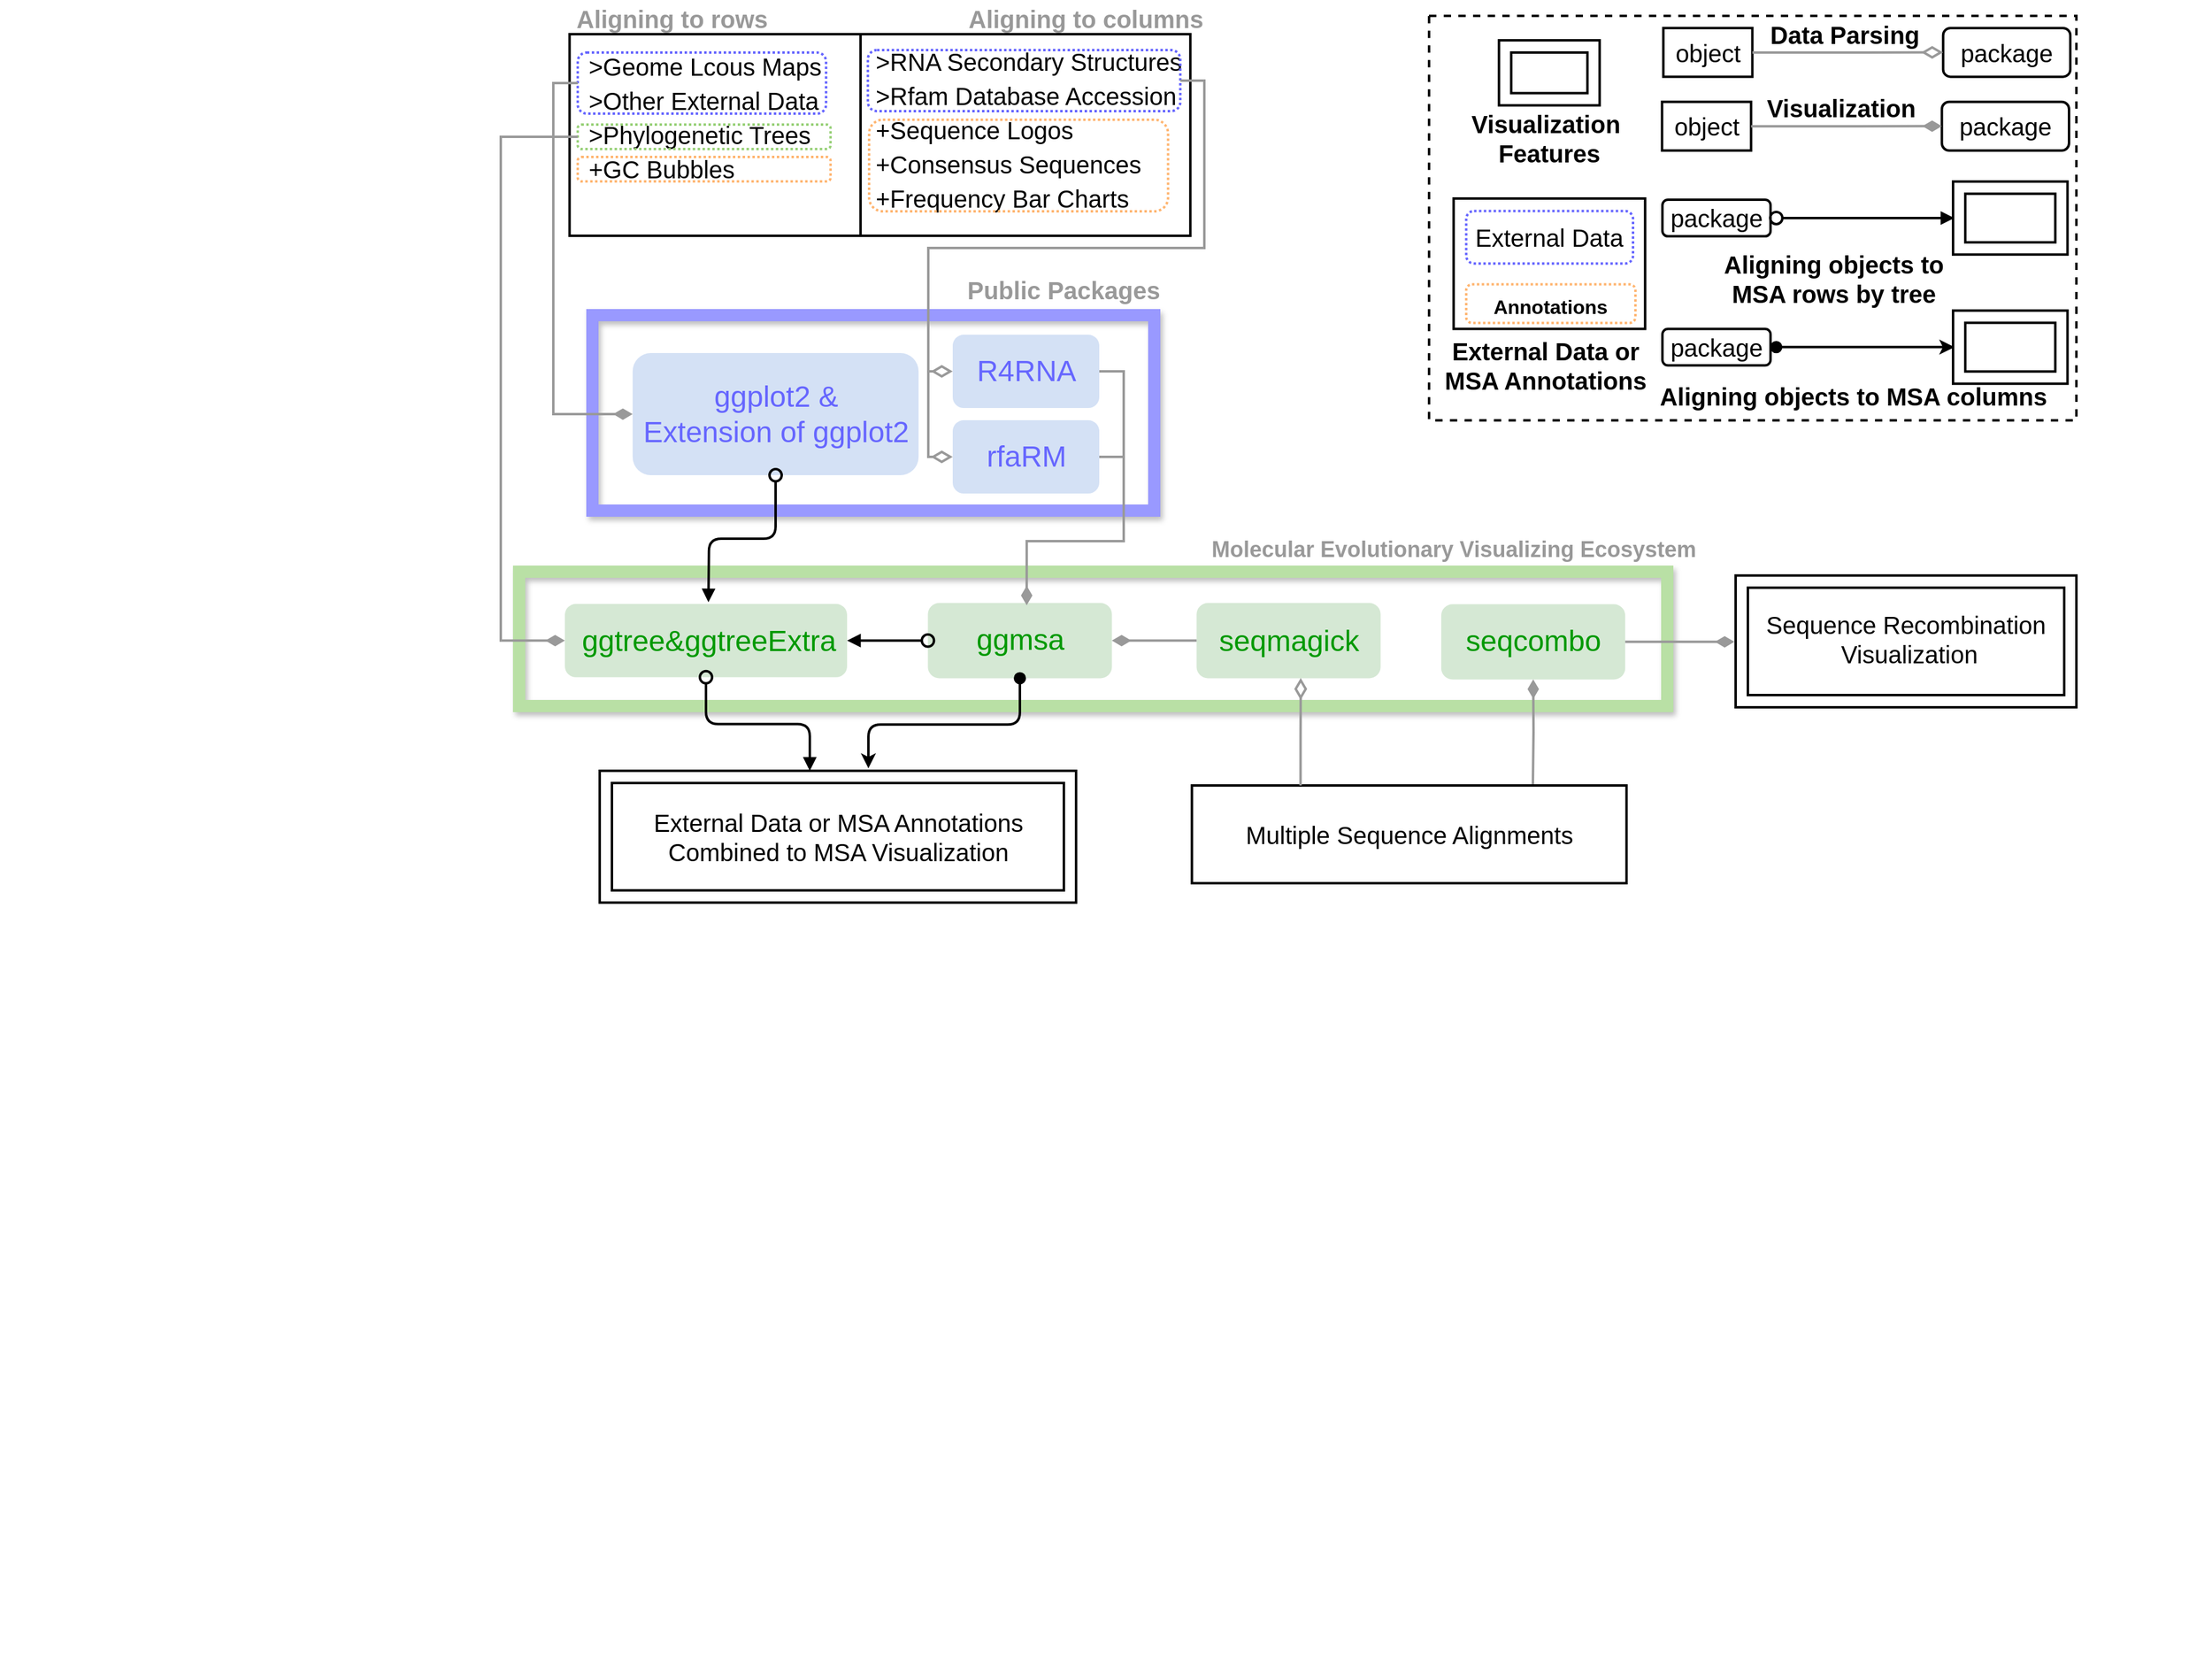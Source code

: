 <mxfile version="12.6.5" type="device"><diagram id="ZyCx2jfs3SRpqDNtCoQx" name="Page-1"><mxGraphModel dx="2500" dy="967" grid="1" gridSize="10" guides="1" tooltips="1" connect="1" arrows="1" fold="1" page="1" pageScale="1" pageWidth="827" pageHeight="1169" math="0" shadow="0"><root><mxCell id="0"/><mxCell id="1" parent="0"/><mxCell id="AYjA1YZm2CGdvcXz-NRt-1" value="" style="verticalLabelPosition=bottom;verticalAlign=top;html=1;shape=mxgraph.basic.frame;dx=10;shadow=1;gradientColor=none;fillColor=#9999FF;dashed=1;strokeColor=none;" parent="1" vertex="1"><mxGeometry x="360" y="420" width="470" height="170" as="geometry"/></mxCell><mxCell id="Z869Z3AiAAUguJIHV3Dw-34" value="" style="verticalLabelPosition=bottom;verticalAlign=top;html=1;shape=mxgraph.basic.frame;dx=10;shadow=1;gradientColor=none;fillColor=#B9E0A5;dashed=1;strokeColor=none;" parent="1" vertex="1"><mxGeometry x="300" y="630" width="950" height="120" as="geometry"/></mxCell><mxCell id="Z869Z3AiAAUguJIHV3Dw-43" value="" style="group" parent="1" vertex="1" connectable="0"><mxGeometry x="276.47" y="620" width="1039.36" height="900" as="geometry"/></mxCell><mxCell id="Z869Z3AiAAUguJIHV3Dw-38" value="" style="group" parent="Z869Z3AiAAUguJIHV3Dw-43" vertex="1" connectable="0"><mxGeometry x="159.52" y="-8.95" width="534.014" height="358.95" as="geometry"/></mxCell><mxCell id="Z869Z3AiAAUguJIHV3Dw-39" value="" style="group" parent="Z869Z3AiAAUguJIHV3Dw-38" vertex="1" connectable="0"><mxGeometry x="200.48" y="6.05" width="140" height="150.64" as="geometry"/></mxCell><mxCell id="aNL1H9oYxlV4IXKaF4Gv-3" value="" style="group" parent="Z869Z3AiAAUguJIHV3Dw-38" vertex="1" connectable="0"><mxGeometry x="-85.986" y="-35.26" width="620" height="374.21" as="geometry"/></mxCell><mxCell id="Z869Z3AiAAUguJIHV3Dw-40" value="" style="rounded=1;whiteSpace=wrap;html=1;shadow=0;gradientColor=none;strokeColor=none;fillColor=#D5E8D4;rotation=90;" parent="aNL1H9oYxlV4IXKaF4Gv-3" vertex="1"><mxGeometry x="334.226" y="40.31" width="61.54" height="150.64" as="geometry"/></mxCell><mxCell id="Z869Z3AiAAUguJIHV3Dw-44" value="" style="rounded=1;whiteSpace=wrap;html=1;shadow=0;gradientColor=none;strokeColor=none;fillColor=#D5E8D4;rotation=90;" parent="aNL1H9oYxlV4IXKaF4Gv-3" vertex="1"><mxGeometry x="77.996" y="0.11" width="60" height="231.05" as="geometry"/></mxCell><mxCell id="Z869Z3AiAAUguJIHV3Dw-45" value="&lt;font style=&quot;font-size: 24px&quot; color=&quot;#009900&quot;&gt;ggtree&lt;/font&gt;&lt;span style=&quot;color: rgb(0 , 153 , 0) ; font-size: 24px&quot;&gt;&amp;amp;ggtreeExtra&lt;/span&gt;" style="text;html=1;resizable=0;autosize=1;align=center;verticalAlign=middle;points=[];fillColor=none;strokeColor=none;rounded=0;shadow=0;rotation=0;" parent="aNL1H9oYxlV4IXKaF4Gv-3" vertex="1"><mxGeometry y="106.63" width="220" height="20" as="geometry"/></mxCell><mxCell id="Z869Z3AiAAUguJIHV3Dw-41" value="&lt;span style=&quot;color: rgb(0 , 153 , 0) ; font-size: 24px&quot;&gt;ggmsa&lt;/span&gt;" style="text;html=1;resizable=0;autosize=1;align=center;verticalAlign=middle;points=[];fillColor=none;strokeColor=none;rounded=0;shadow=0;rotation=0;" parent="aNL1H9oYxlV4IXKaF4Gv-3" vertex="1"><mxGeometry x="319.996" y="105.63" width="90" height="20" as="geometry"/></mxCell><mxCell id="IT7ZISC_BOgB2epT7keH-134" value="" style="verticalLabelPosition=bottom;verticalAlign=top;html=1;shape=mxgraph.basic.frame;dx=10;strokeColor=#000000;strokeWidth=2;fillColor=none;fontSize=20;fontColor=none;" parent="aNL1H9oYxlV4IXKaF4Gv-3" vertex="1"><mxGeometry x="21" y="222.21" width="390" height="107.84" as="geometry"/></mxCell><mxCell id="IT7ZISC_BOgB2epT7keH-135" value="External Data or MSA Annotations&lt;br&gt;Combined to MSA Visualization" style="text;html=1;align=center;verticalAlign=middle;resizable=0;points=[];autosize=1;fontSize=20;fontColor=none;" parent="aNL1H9oYxlV4IXKaF4Gv-3" vertex="1"><mxGeometry x="55.996" y="251.13" width="320" height="50" as="geometry"/></mxCell><mxCell id="IT7ZISC_BOgB2epT7keH-139" style="edgeStyle=orthogonalEdgeStyle;rounded=1;orthogonalLoop=1;jettySize=auto;html=1;exitX=1;exitY=0.5;exitDx=0;exitDy=0;entryX=0.441;entryY=0;entryDx=0;entryDy=0;entryPerimeter=0;labelBackgroundColor=#ffffff;startArrow=oval;startFill=0;startSize=10;endArrow=block;endFill=1;endSize=6;strokeColor=#000000;strokeWidth=2;fontSize=11;fontColor=#000000;" parent="aNL1H9oYxlV4IXKaF4Gv-3" source="Z869Z3AiAAUguJIHV3Dw-44" target="IT7ZISC_BOgB2epT7keH-134" edge="1"><mxGeometry relative="1" as="geometry"/></mxCell><mxCell id="IT7ZISC_BOgB2epT7keH-149" style="edgeStyle=orthogonalEdgeStyle;rounded=1;orthogonalLoop=1;jettySize=auto;html=1;exitX=1;exitY=0.5;exitDx=0;exitDy=0;entryX=0.564;entryY=-0.019;entryDx=0;entryDy=0;entryPerimeter=0;labelBackgroundColor=#ffffff;startArrow=oval;startFill=1;startSize=8;endArrow=classic;strokeColor=#000000;strokeWidth=2;fontSize=11;fontColor=#000000;" parent="aNL1H9oYxlV4IXKaF4Gv-3" source="Z869Z3AiAAUguJIHV3Dw-40" target="IT7ZISC_BOgB2epT7keH-134" edge="1"><mxGeometry relative="1" as="geometry"/></mxCell><mxCell id="bVEQ62Jf2TRNyE9xHC2L-4" style="edgeStyle=orthogonalEdgeStyle;rounded=1;orthogonalLoop=1;jettySize=auto;html=1;entryX=0.5;entryY=0;entryDx=0;entryDy=0;strokeWidth=2;endFill=1;endArrow=block;endSize=6;startFill=0;startArrow=oval;startSize=10;" parent="aNL1H9oYxlV4IXKaF4Gv-3" source="Z869Z3AiAAUguJIHV3Dw-40" target="Z869Z3AiAAUguJIHV3Dw-44" edge="1"><mxGeometry relative="1" as="geometry"/></mxCell><mxCell id="AYjA1YZm2CGdvcXz-NRt-30" value="" style="group" parent="Z869Z3AiAAUguJIHV3Dw-43" vertex="1" connectable="0"><mxGeometry x="523.53" y="149.68" width="140" height="150.64" as="geometry"/></mxCell><mxCell id="YVzub9uSKXimMPiTe5ae-34" value="" style="group" parent="Z869Z3AiAAUguJIHV3Dw-43" vertex="1" connectable="0"><mxGeometry x="579.36" y="40" width="460" height="207.1" as="geometry"/></mxCell><mxCell id="AYjA1YZm2CGdvcXz-NRt-33" value="" style="rounded=1;whiteSpace=wrap;html=1;shadow=0;gradientColor=none;strokeColor=none;fillColor=#D5E8D4;rotation=90;" parent="YVzub9uSKXimMPiTe5ae-34" vertex="1"><mxGeometry x="248.67" y="-42.9" width="61.54" height="150.64" as="geometry"/></mxCell><mxCell id="YVzub9uSKXimMPiTe5ae-31" value="" style="rounded=1;whiteSpace=wrap;html=1;shadow=0;gradientColor=none;strokeColor=none;fillColor=#D5E8D4;rotation=90;" parent="YVzub9uSKXimMPiTe5ae-34" vertex="1"><mxGeometry x="48.4" y="-43.9" width="61.54" height="150.64" as="geometry"/></mxCell><mxCell id="YVzub9uSKXimMPiTe5ae-32" value="&lt;font color=&quot;#009900&quot;&gt;&lt;span style=&quot;font-size: 24px&quot;&gt;seqmagick&lt;/span&gt;&lt;/font&gt;" style="text;html=1;resizable=0;autosize=1;align=center;verticalAlign=middle;points=[];fillColor=none;strokeColor=none;rounded=0;shadow=0;rotation=0;" parent="YVzub9uSKXimMPiTe5ae-34" vertex="1"><mxGeometry x="14.17" y="22.42" width="130" height="20" as="geometry"/></mxCell><mxCell id="IT7ZISC_BOgB2epT7keH-175" style="edgeStyle=orthogonalEdgeStyle;rounded=0;orthogonalLoop=1;jettySize=auto;html=1;entryX=1;entryY=0.5;entryDx=0;entryDy=0;labelBackgroundColor=none;startArrow=none;startFill=0;startSize=6;endArrow=diamondThin;endFill=1;endSize=10;strokeColor=#999999;strokeWidth=2;fontSize=20;fontColor=none;" parent="YVzub9uSKXimMPiTe5ae-34" target="AYjA1YZm2CGdvcXz-NRt-33" edge="1"><mxGeometry relative="1" as="geometry"><mxPoint x="279.17" y="149" as="sourcePoint"/></mxGeometry></mxCell><mxCell id="IT7ZISC_BOgB2epT7keH-86" value="Multiple Sequence Alignments" style="rounded=0;whiteSpace=wrap;html=1;strokeColor=#000000;strokeWidth=2;fillColor=#FFFFFF;fontSize=20;fontColor=none;" parent="YVzub9uSKXimMPiTe5ae-34" vertex="1"><mxGeometry x="1.776e-15" y="150" width="355.83" height="80" as="geometry"/></mxCell><mxCell id="AYjA1YZm2CGdvcXz-NRt-34" value="&lt;font color=&quot;#009900&quot;&gt;&lt;span style=&quot;font-size: 24px&quot;&gt;seqcombo&lt;/span&gt;&lt;/font&gt;" style="text;html=1;resizable=0;autosize=1;align=center;verticalAlign=middle;points=[];fillColor=none;strokeColor=none;rounded=0;shadow=0;rotation=0;" parent="YVzub9uSKXimMPiTe5ae-34" vertex="1"><mxGeometry x="214.17" y="22.42" width="130" height="20" as="geometry"/></mxCell><mxCell id="IT7ZISC_BOgB2epT7keH-166" style="edgeStyle=orthogonalEdgeStyle;rounded=0;orthogonalLoop=1;jettySize=auto;html=1;exitX=0.25;exitY=0;exitDx=0;exitDy=0;entryX=0.997;entryY=0.434;entryDx=0;entryDy=0;entryPerimeter=0;labelBackgroundColor=none;startArrow=none;startFill=0;startSize=6;endArrow=diamondThin;endFill=0;endSize=12;strokeColor=#999999;strokeWidth=2;fontSize=20;fontColor=none;" parent="YVzub9uSKXimMPiTe5ae-34" source="IT7ZISC_BOgB2epT7keH-86" target="YVzub9uSKXimMPiTe5ae-31" edge="1"><mxGeometry relative="1" as="geometry"/></mxCell><mxCell id="bVEQ62Jf2TRNyE9xHC2L-6" style="edgeStyle=orthogonalEdgeStyle;rounded=0;orthogonalLoop=1;jettySize=auto;html=1;exitX=0.5;exitY=1;exitDx=0;exitDy=0;entryX=0.5;entryY=0;entryDx=0;entryDy=0;fontSize=20;fontColor=none;strokeColor=#999999;strokeWidth=2;labelBackgroundColor=none;endFill=1;endArrow=diamondThin;endSize=10;startFill=0;startArrow=none;startSize=6;" parent="Z869Z3AiAAUguJIHV3Dw-43" source="YVzub9uSKXimMPiTe5ae-31" target="Z869Z3AiAAUguJIHV3Dw-40" edge="1"><mxGeometry relative="1" as="geometry"/></mxCell><mxCell id="Z869Z3AiAAUguJIHV3Dw-29" value="" style="rounded=1;whiteSpace=wrap;html=1;shadow=0;fillColor=#D4E1F5;strokeColor=none;" parent="1" vertex="1"><mxGeometry x="660" y="511.04" width="120" height="60" as="geometry"/></mxCell><mxCell id="IT7ZISC_BOgB2epT7keH-28" value="" style="rounded=1;whiteSpace=wrap;html=1;shadow=0;strokeColor=none;fillColor=#D4E1F5;" parent="1" vertex="1"><mxGeometry x="660" y="441.04" width="120" height="60" as="geometry"/></mxCell><mxCell id="AYjA1YZm2CGdvcXz-NRt-25" value="" style="group" parent="1" vertex="1" connectable="0"><mxGeometry x="-120" y="385.0" width="350" height="250" as="geometry"/></mxCell><mxCell id="JFlbTU2lqI-RPpskEMvp-38" value="&lt;font style=&quot;font-size: 18px&quot; color=&quot;#999999&quot;&gt;&lt;span&gt;&lt;b&gt;Molecular Evolutionary&amp;nbsp;&lt;/b&gt;&lt;/span&gt;&lt;b&gt;Visualizing Ecosystem&amp;nbsp;&lt;/b&gt;&lt;/font&gt;" style="text;html=1;" parent="1" vertex="1"><mxGeometry x="870" y="600.0" width="355.48" height="30" as="geometry"/></mxCell><mxCell id="IT7ZISC_BOgB2epT7keH-18" value="" style="rounded=1;whiteSpace=wrap;html=1;shadow=0;strokeColor=none;fillColor=#D4E1F5;rotation=90;" parent="1" vertex="1"><mxGeometry x="465" y="388.98" width="100" height="234.12" as="geometry"/></mxCell><mxCell id="IT7ZISC_BOgB2epT7keH-19" value="&lt;span style=&quot;color: rgb(102 , 102 , 255) ; font-size: 24px&quot;&gt;ggplot2 &amp;amp;&lt;br&gt;&amp;nbsp;Extension of ggplot2&amp;nbsp;&lt;/span&gt;" style="text;html=1;resizable=0;autosize=1;align=center;verticalAlign=middle;points=[];fillColor=none;strokeColor=none;rounded=0;" parent="1" vertex="1"><mxGeometry x="390.0" y="486.04" width="250" height="40" as="geometry"/></mxCell><mxCell id="IT7ZISC_BOgB2epT7keH-91" value="" style="group" parent="1" vertex="1" connectable="0"><mxGeometry x="406.32" y="180" width="508.24" height="187.692" as="geometry"/></mxCell><mxCell id="IT7ZISC_BOgB2epT7keH-87" value="" style="rounded=0;whiteSpace=wrap;html=1;strokeColor=#000000;strokeWidth=2;fillColor=#FFFFFF;fontSize=20;fontColor=none;" parent="IT7ZISC_BOgB2epT7keH-91" vertex="1"><mxGeometry x="-60" y="15" width="508.24" height="165" as="geometry"/></mxCell><mxCell id="IT7ZISC_BOgB2epT7keH-88" value="" style="line;strokeWidth=2;direction=south;html=1;fillColor=#FFFFFF;fontSize=20;fontColor=none;" parent="IT7ZISC_BOgB2epT7keH-91" vertex="1"><mxGeometry x="173.24" y="15" width="10" height="165" as="geometry"/></mxCell><mxCell id="IT7ZISC_BOgB2epT7keH-89" value="&lt;p style=&quot;line-height: 140%&quot;&gt;&amp;gt;Geome Lcous Maps&lt;br&gt;&amp;gt;Other External Data&lt;br style=&quot;font-size: 12px&quot;&gt;&amp;gt;Phylogenetic Trees&amp;nbsp;&lt;br&gt;+GC Bubbles&lt;/p&gt;" style="text;html=1;resizable=0;autosize=1;align=left;verticalAlign=middle;points=[];fillColor=none;strokeColor=none;rounded=0;fontSize=20;fontColor=none;" parent="IT7ZISC_BOgB2epT7keH-91" vertex="1"><mxGeometry x="-46.32" y="2.502" width="210" height="160" as="geometry"/></mxCell><mxCell id="IT7ZISC_BOgB2epT7keH-90" value="&lt;p style=&quot;line-height: 140%&quot;&gt;&amp;gt;RNA Secondary Structures&lt;br&gt;&amp;gt;Rfam Database Accession&lt;br&gt;+Sequence Logos&lt;br&gt;+Consensus Sequences&lt;br&gt;+Frequency Bar Charts&lt;/p&gt;" style="text;html=1;resizable=0;autosize=1;align=left;verticalAlign=middle;points=[];fillColor=none;strokeColor=none;rounded=0;fontSize=20;fontColor=none;" parent="IT7ZISC_BOgB2epT7keH-91" vertex="1"><mxGeometry x="188.24" y="-2.308" width="270" height="190" as="geometry"/></mxCell><mxCell id="IT7ZISC_BOgB2epT7keH-110" value="" style="rounded=1;whiteSpace=wrap;html=1;strokeColor=#6666FF;strokeWidth=2;fillColor=none;fontSize=20;fontColor=none;dashed=1;dashPattern=1 1;" parent="IT7ZISC_BOgB2epT7keH-91" vertex="1"><mxGeometry x="-53.32" y="30" width="203.32" height="50" as="geometry"/></mxCell><mxCell id="IT7ZISC_BOgB2epT7keH-111" value="" style="rounded=1;whiteSpace=wrap;html=1;strokeColor=#97D077;strokeWidth=2;fillColor=none;fontSize=20;fontColor=none;dashed=1;dashPattern=1 1;" parent="IT7ZISC_BOgB2epT7keH-91" vertex="1"><mxGeometry x="-53.32" y="89" width="207" height="20" as="geometry"/></mxCell><mxCell id="IT7ZISC_BOgB2epT7keH-112" style="edgeStyle=none;rounded=0;orthogonalLoop=1;jettySize=auto;html=1;exitX=0.5;exitY=0;exitDx=0;exitDy=0;labelBackgroundColor=none;endArrow=block;endFill=0;strokeColor=#000000;strokeWidth=2;fontSize=20;fontColor=none;" parent="IT7ZISC_BOgB2epT7keH-91" source="IT7ZISC_BOgB2epT7keH-111" target="IT7ZISC_BOgB2epT7keH-111" edge="1"><mxGeometry relative="1" as="geometry"/></mxCell><mxCell id="IT7ZISC_BOgB2epT7keH-113" value="" style="rounded=1;whiteSpace=wrap;html=1;strokeColor=#6666FF;strokeWidth=2;fillColor=none;fontSize=20;fontColor=none;dashed=1;dashPattern=1 1;" parent="IT7ZISC_BOgB2epT7keH-91" vertex="1"><mxGeometry x="184.24" y="28" width="255.76" height="50" as="geometry"/></mxCell><mxCell id="IT7ZISC_BOgB2epT7keH-158" value="" style="rounded=1;whiteSpace=wrap;html=1;strokeColor=#FFB570;strokeWidth=2;fillColor=none;fontSize=20;fontColor=none;dashed=1;dashPattern=1 1;" parent="IT7ZISC_BOgB2epT7keH-91" vertex="1"><mxGeometry x="185.24" y="85" width="244.76" height="75" as="geometry"/></mxCell><mxCell id="IT7ZISC_BOgB2epT7keH-159" value="" style="rounded=1;whiteSpace=wrap;html=1;strokeColor=#FFB570;strokeWidth=2;fillColor=none;fontSize=20;fontColor=none;dashed=1;dashPattern=1 1;" parent="IT7ZISC_BOgB2epT7keH-91" vertex="1"><mxGeometry x="-53.32" y="115.5" width="207" height="20" as="geometry"/></mxCell><mxCell id="IT7ZISC_BOgB2epT7keH-29" value="&lt;font style=&quot;font-size: 24px&quot; color=&quot;#6666ff&quot;&gt;R4RNA&lt;/font&gt;" style="text;html=1;resizable=0;autosize=1;align=center;verticalAlign=middle;points=[];fillColor=none;strokeColor=none;rounded=0;shadow=0;rotation=0;" parent="1" vertex="1"><mxGeometry x="670" y="461.04" width="100" height="20" as="geometry"/></mxCell><mxCell id="Z869Z3AiAAUguJIHV3Dw-55" value="&lt;span style=&quot;font-size: 24px&quot;&gt;&lt;font color=&quot;#6666ff&quot;&gt;rfaRM&lt;/font&gt;&lt;/span&gt;" style="text;html=1;resizable=0;autosize=1;align=center;verticalAlign=middle;points=[];fillColor=none;strokeColor=none;rounded=0;shadow=0;rotation=0;" parent="1" vertex="1"><mxGeometry x="680" y="531.04" width="80" height="20" as="geometry"/></mxCell><mxCell id="IT7ZISC_BOgB2epT7keH-123" style="edgeStyle=orthogonalEdgeStyle;rounded=1;orthogonalLoop=1;jettySize=auto;html=1;exitX=1;exitY=0.5;exitDx=0;exitDy=0;labelBackgroundColor=#ffffff;startArrow=oval;startFill=0;endArrow=block;endFill=1;strokeColor=#000000;strokeWidth=2;fontSize=11;fontColor=#000000;endSize=6;startSize=10;" parent="1" source="IT7ZISC_BOgB2epT7keH-18" edge="1"><mxGeometry relative="1" as="geometry"><mxPoint x="460" y="660" as="targetPoint"/></mxGeometry></mxCell><mxCell id="IT7ZISC_BOgB2epT7keH-146" style="edgeStyle=orthogonalEdgeStyle;rounded=0;orthogonalLoop=1;jettySize=auto;html=1;exitX=1;exitY=0.5;exitDx=0;exitDy=0;labelBackgroundColor=none;startArrow=none;startFill=0;startSize=6;endArrow=none;strokeColor=#999999;strokeWidth=2;fontSize=20;fontColor=none;endFill=0;endSize=8;" parent="1" source="Z869Z3AiAAUguJIHV3Dw-29" edge="1"><mxGeometry relative="1" as="geometry"><mxPoint x="800" y="540.833" as="targetPoint"/></mxGeometry></mxCell><mxCell id="IT7ZISC_BOgB2epT7keH-145" style="edgeStyle=orthogonalEdgeStyle;rounded=0;orthogonalLoop=1;jettySize=auto;html=1;exitX=1;exitY=0.5;exitDx=0;exitDy=0;entryX=0.03;entryY=0.463;entryDx=0;entryDy=0;entryPerimeter=0;labelBackgroundColor=none;startArrow=none;startFill=0;startSize=6;endArrow=diamondThin;strokeColor=#999999;strokeWidth=2;fontSize=20;fontColor=none;endFill=1;endSize=10;" parent="1" source="IT7ZISC_BOgB2epT7keH-28" target="Z869Z3AiAAUguJIHV3Dw-40" edge="1"><mxGeometry relative="1" as="geometry"><Array as="points"><mxPoint x="800" y="471"/><mxPoint x="800" y="610"/><mxPoint x="721" y="610"/></Array></mxGeometry></mxCell><mxCell id="IT7ZISC_BOgB2epT7keH-160" style="edgeStyle=orthogonalEdgeStyle;rounded=0;orthogonalLoop=1;jettySize=auto;html=1;exitX=1;exitY=0.5;exitDx=0;exitDy=0;entryX=0;entryY=0.5;entryDx=0;entryDy=0;labelBackgroundColor=none;startArrow=none;startFill=0;startSize=6;endArrow=diamondThin;endFill=0;endSize=12;strokeColor=#999999;strokeWidth=2;fontSize=20;fontColor=none;" parent="1" source="IT7ZISC_BOgB2epT7keH-113" target="IT7ZISC_BOgB2epT7keH-28" edge="1"><mxGeometry relative="1" as="geometry"><Array as="points"><mxPoint x="866" y="233"/><mxPoint x="866" y="370"/><mxPoint x="640" y="370"/><mxPoint x="640" y="471"/></Array></mxGeometry></mxCell><mxCell id="IT7ZISC_BOgB2epT7keH-161" style="edgeStyle=orthogonalEdgeStyle;rounded=0;orthogonalLoop=1;jettySize=auto;html=1;exitX=0;exitY=0.5;exitDx=0;exitDy=0;labelBackgroundColor=none;startArrow=diamondThin;startFill=0;startSize=12;endArrow=none;endFill=0;endSize=6;strokeColor=#999999;strokeWidth=2;fontSize=20;fontColor=none;" parent="1" source="Z869Z3AiAAUguJIHV3Dw-29" edge="1"><mxGeometry relative="1" as="geometry"><mxPoint x="640" y="470" as="targetPoint"/><Array as="points"><mxPoint x="640" y="541"/></Array></mxGeometry></mxCell><mxCell id="IT7ZISC_BOgB2epT7keH-164" value="&lt;div style=&quot;line-height: 120%&quot;&gt;&lt;font color=&quot;#999999&quot;&gt;&lt;b&gt;Public Packages&amp;nbsp;&lt;/b&gt;&lt;b&gt;&amp;nbsp;&lt;/b&gt;&lt;/font&gt;&lt;/div&gt;" style="text;html=1;align=left;verticalAlign=middle;resizable=0;points=[];autosize=1;fontSize=20;fontColor=none;" parent="1" vertex="1"><mxGeometry x="670" y="388.98" width="180" height="30" as="geometry"/></mxCell><mxCell id="IT7ZISC_BOgB2epT7keH-180" value="" style="verticalLabelPosition=bottom;verticalAlign=top;html=1;shape=mxgraph.basic.frame;dx=10;strokeColor=#000000;strokeWidth=2;fillColor=none;fontSize=20;fontColor=none;" parent="1" vertex="1"><mxGeometry x="1301" y="638.16" width="279" height="107.84" as="geometry"/></mxCell><mxCell id="IT7ZISC_BOgB2epT7keH-182" value="Sequence Recombination&lt;br&gt;&amp;nbsp;Visualization" style="text;html=1;fontSize=20;fontColor=none;align=center;" parent="1" vertex="1"><mxGeometry x="1190" y="660" width="500" height="40" as="geometry"/></mxCell><mxCell id="IT7ZISC_BOgB2epT7keH-184" style="edgeStyle=orthogonalEdgeStyle;rounded=0;orthogonalLoop=1;jettySize=auto;html=1;labelBackgroundColor=none;startArrow=none;startFill=0;startSize=6;endArrow=diamondThin;endFill=1;endSize=10;strokeColor=#999999;strokeWidth=2;fontSize=20;fontColor=none;" parent="1" source="AYjA1YZm2CGdvcXz-NRt-33" edge="1"><mxGeometry relative="1" as="geometry"><mxPoint x="1300" y="692.42" as="targetPoint"/></mxGeometry></mxCell><mxCell id="IT7ZISC_BOgB2epT7keH-243" value="" style="group;strokeColor=#000000;dashed=1;strokeWidth=2;" parent="1" vertex="1" connectable="0"><mxGeometry x="1050" y="180" width="530" height="331.08" as="geometry"/></mxCell><mxCell id="IT7ZISC_BOgB2epT7keH-231" value="" style="group" parent="IT7ZISC_BOgB2epT7keH-243" vertex="1" connectable="0"><mxGeometry x="10" y="149.998" width="177.014" height="160.532" as="geometry"/></mxCell><mxCell id="IT7ZISC_BOgB2epT7keH-191" value="" style="group" parent="IT7ZISC_BOgB2epT7keH-231" vertex="1" connectable="0"><mxGeometry x="11.285" width="156.766" height="106.713" as="geometry"/></mxCell><mxCell id="IT7ZISC_BOgB2epT7keH-189" value="External Data" style="rounded=1;whiteSpace=wrap;html=1;dashed=1;dashPattern=1 1;strokeColor=#6666FF;strokeWidth=2;fillColor=none;fontSize=20;fontColor=none;" parent="IT7ZISC_BOgB2epT7keH-191" vertex="1"><mxGeometry x="9.11" y="9.779" width="136.602" height="42.939" as="geometry"/></mxCell><mxCell id="IT7ZISC_BOgB2epT7keH-187" value="&lt;font style=&quot;font-size: 16px&quot;&gt;&lt;b&gt;Annotations&lt;/b&gt;&lt;/font&gt;" style="rounded=1;whiteSpace=wrap;html=1;strokeColor=#FFB570;strokeWidth=2;fillColor=none;fontSize=20;fontColor=none;dashed=1;dashPattern=1 1;" parent="IT7ZISC_BOgB2epT7keH-191" vertex="1"><mxGeometry x="9.121" y="69.778" width="138.535" height="31.571" as="geometry"/></mxCell><mxCell id="Z869Z3AiAAUguJIHV3Dw-69" value="&lt;span style=&quot;font-size: 20px&quot;&gt;&lt;b&gt;External Data or &lt;br&gt;MSA Annotations&lt;br&gt;&lt;/b&gt;&lt;/span&gt;" style="text;html=1;resizable=0;autosize=1;align=center;verticalAlign=middle;points=[];fillColor=none;strokeColor=none;rounded=0;shadow=0;" parent="IT7ZISC_BOgB2epT7keH-231" vertex="1"><mxGeometry y="115.66" width="170" height="40" as="geometry"/></mxCell><mxCell id="IT7ZISC_BOgB2epT7keH-194" value="object" style="rounded=0;whiteSpace=wrap;html=1;strokeColor=#000000;strokeWidth=2;fillColor=none;fontSize=20;fontColor=none;" parent="IT7ZISC_BOgB2epT7keH-243" vertex="1"><mxGeometry x="191.796" y="9.968" width="72.888" height="39.872" as="geometry"/></mxCell><mxCell id="IT7ZISC_BOgB2epT7keH-195" value="package" style="rounded=1;whiteSpace=wrap;html=1;strokeColor=#000000;strokeWidth=2;fillColor=none;fontSize=20;fontColor=none;" parent="IT7ZISC_BOgB2epT7keH-243" vertex="1"><mxGeometry x="420.874" y="9.968" width="104.126" height="39.872" as="geometry"/></mxCell><mxCell id="IT7ZISC_BOgB2epT7keH-197" value="&lt;b&gt;Data Parsing&lt;/b&gt;" style="text;html=1;align=center;verticalAlign=middle;resizable=0;points=[];autosize=1;fontSize=20;fontColor=none;" parent="IT7ZISC_BOgB2epT7keH-243" vertex="1"><mxGeometry x="269.891" width="140" height="30" as="geometry"/></mxCell><mxCell id="IT7ZISC_BOgB2epT7keH-198" value="object" style="rounded=0;whiteSpace=wrap;html=1;strokeColor=#000000;strokeWidth=2;fillColor=none;fontSize=20;fontColor=none;" parent="IT7ZISC_BOgB2epT7keH-243" vertex="1"><mxGeometry x="190.755" y="70.365" width="72.888" height="39.872" as="geometry"/></mxCell><mxCell id="IT7ZISC_BOgB2epT7keH-199" value="package" style="rounded=1;whiteSpace=wrap;html=1;strokeColor=#000000;strokeWidth=2;fillColor=none;fontSize=20;fontColor=none;" parent="IT7ZISC_BOgB2epT7keH-243" vertex="1"><mxGeometry x="419.833" y="70.365" width="104.126" height="39.872" as="geometry"/></mxCell><mxCell id="IT7ZISC_BOgB2epT7keH-201" value="&lt;b&gt;Visualization&lt;/b&gt;" style="text;html=1;align=center;verticalAlign=middle;resizable=0;points=[];autosize=1;fontSize=20;fontColor=none;" parent="IT7ZISC_BOgB2epT7keH-243" vertex="1"><mxGeometry x="271.974" y="60.397" width="130" height="30" as="geometry"/></mxCell><mxCell id="IT7ZISC_BOgB2epT7keH-208" style="edgeStyle=orthogonalEdgeStyle;rounded=1;orthogonalLoop=1;jettySize=auto;html=1;entryX=0;entryY=0.5;entryDx=0;entryDy=0;entryPerimeter=0;labelBackgroundColor=#ffffff;startArrow=oval;startFill=0;startSize=10;endArrow=block;endFill=1;endSize=6;strokeColor=#000000;strokeWidth=2;fontSize=11;fontColor=#000000;" parent="IT7ZISC_BOgB2epT7keH-243" edge="1"><mxGeometry relative="1" as="geometry"><mxPoint x="284.262" y="165.47" as="sourcePoint"/><mxPoint x="430.039" y="165.47" as="targetPoint"/></mxGeometry></mxCell><mxCell id="IT7ZISC_BOgB2epT7keH-206" value="package" style="rounded=1;whiteSpace=wrap;html=1;strokeColor=#000000;strokeWidth=2;fillColor=none;fontSize=20;fontColor=none;" parent="IT7ZISC_BOgB2epT7keH-243" vertex="1"><mxGeometry x="191.069" y="150.518" width="88.507" height="29.904" as="geometry"/></mxCell><mxCell id="IT7ZISC_BOgB2epT7keH-207" value="" style="verticalLabelPosition=bottom;verticalAlign=top;html=1;shape=mxgraph.basic.frame;dx=10;strokeColor=#000000;strokeWidth=2;fillColor=none;fontSize=20;fontColor=none;" parent="IT7ZISC_BOgB2epT7keH-243" vertex="1"><mxGeometry x="428.998" y="135.566" width="93.714" height="59.808" as="geometry"/></mxCell><mxCell id="IT7ZISC_BOgB2epT7keH-209" value="&lt;span style=&quot;font-size: 20px&quot;&gt;&lt;b&gt;Aligning objects to &lt;br&gt;MSA rows by tree&lt;br&gt;&lt;/b&gt;&lt;/span&gt;" style="text;html=1;resizable=0;autosize=1;align=center;verticalAlign=middle;points=[];fillColor=none;strokeColor=none;rounded=0;shadow=0;" parent="IT7ZISC_BOgB2epT7keH-243" vertex="1"><mxGeometry x="241.126" y="195.379" width="180" height="40" as="geometry"/></mxCell><mxCell id="IT7ZISC_BOgB2epT7keH-215" value="&lt;span style=&quot;font-size: 20px&quot;&gt;&lt;b&gt;Aligning objects to MSA c&lt;/b&gt;&lt;/span&gt;&lt;b style=&quot;font-size: 20px&quot;&gt;olumns&lt;/b&gt;&lt;span style=&quot;font-size: 20px&quot;&gt;&lt;b&gt;&lt;br&gt;&lt;/b&gt;&lt;/span&gt;" style="text;html=1;resizable=0;autosize=1;align=center;verticalAlign=middle;points=[];fillColor=none;strokeColor=none;rounded=0;shadow=0;" parent="IT7ZISC_BOgB2epT7keH-243" vertex="1"><mxGeometry x="187.0" y="301.08" width="320" height="20" as="geometry"/></mxCell><mxCell id="IT7ZISC_BOgB2epT7keH-239" style="edgeStyle=orthogonalEdgeStyle;rounded=1;orthogonalLoop=1;jettySize=auto;html=1;entryX=0;entryY=0.5;entryDx=0;entryDy=0;entryPerimeter=0;labelBackgroundColor=#ffffff;startArrow=oval;startFill=1;startSize=8;endArrow=classic;strokeColor=#000000;strokeWidth=2;fontSize=11;fontColor=#000000;" parent="IT7ZISC_BOgB2epT7keH-243" edge="1"><mxGeometry relative="1" as="geometry"><mxPoint x="284.262" y="271.172" as="sourcePoint"/><mxPoint x="430.039" y="271.172" as="targetPoint"/></mxGeometry></mxCell><mxCell id="IT7ZISC_BOgB2epT7keH-240" value="package" style="rounded=1;whiteSpace=wrap;html=1;strokeColor=#000000;strokeWidth=2;fillColor=none;fontSize=20;fontColor=none;" parent="IT7ZISC_BOgB2epT7keH-243" vertex="1"><mxGeometry x="191.069" y="256.22" width="88.507" height="29.904" as="geometry"/></mxCell><mxCell id="IT7ZISC_BOgB2epT7keH-241" value="" style="verticalLabelPosition=bottom;verticalAlign=top;html=1;shape=mxgraph.basic.frame;dx=10;strokeColor=#000000;strokeWidth=2;fillColor=none;fontSize=20;fontColor=none;" parent="IT7ZISC_BOgB2epT7keH-243" vertex="1"><mxGeometry x="428.998" y="241.267" width="93.714" height="59.808" as="geometry"/></mxCell><mxCell id="IT7ZISC_BOgB2epT7keH-196" style="edgeStyle=orthogonalEdgeStyle;rounded=0;orthogonalLoop=1;jettySize=auto;html=1;entryX=0;entryY=0.5;entryDx=0;entryDy=0;labelBackgroundColor=none;startArrow=none;startFill=0;startSize=6;endArrow=diamondThin;endFill=0;endSize=12;strokeColor=#999999;strokeWidth=2;fontSize=20;fontColor=none;" parent="IT7ZISC_BOgB2epT7keH-243" source="IT7ZISC_BOgB2epT7keH-194" target="IT7ZISC_BOgB2epT7keH-195" edge="1"><mxGeometry relative="1" as="geometry"/></mxCell><mxCell id="IT7ZISC_BOgB2epT7keH-200" style="edgeStyle=orthogonalEdgeStyle;rounded=0;orthogonalLoop=1;jettySize=auto;html=1;entryX=0;entryY=0.5;entryDx=0;entryDy=0;labelBackgroundColor=none;startArrow=none;startFill=0;startSize=6;endArrow=diamondThin;endFill=1;endSize=10;strokeColor=#999999;strokeWidth=2;fontSize=20;fontColor=none;" parent="IT7ZISC_BOgB2epT7keH-243" source="IT7ZISC_BOgB2epT7keH-198" target="IT7ZISC_BOgB2epT7keH-199" edge="1"><mxGeometry relative="1" as="geometry"/></mxCell><mxCell id="IT7ZISC_BOgB2epT7keH-203" value="" style="verticalLabelPosition=bottom;verticalAlign=top;html=1;shape=mxgraph.basic.frame;dx=10;strokeColor=#000000;strokeWidth=2;fillColor=none;fontSize=20;fontColor=none;" parent="IT7ZISC_BOgB2epT7keH-243" vertex="1"><mxGeometry x="57.248" y="19.997" width="82.416" height="53.23" as="geometry"/></mxCell><mxCell id="IT7ZISC_BOgB2epT7keH-204" value="&lt;span style=&quot;font-size: 20px&quot;&gt;&lt;b&gt;Visualization&amp;nbsp;&lt;br&gt;Features&lt;br&gt;&lt;/b&gt;&lt;/span&gt;" style="text;html=1;resizable=0;autosize=1;align=center;verticalAlign=middle;points=[];fillColor=none;strokeColor=none;rounded=0;shadow=0;" parent="IT7ZISC_BOgB2epT7keH-243" vertex="1"><mxGeometry x="28.456" y="79.996" width="140" height="40" as="geometry"/></mxCell><mxCell id="IT7ZISC_BOgB2epT7keH-186" value="" style="rounded=0;whiteSpace=wrap;html=1;strokeColor=#000000;strokeWidth=2;fillColor=none;fontSize=20;fontColor=none;" parent="IT7ZISC_BOgB2epT7keH-243" vertex="1"><mxGeometry x="20.127" y="149.508" width="156.766" height="106.713" as="geometry"/></mxCell><mxCell id="bVEQ62Jf2TRNyE9xHC2L-8" style="edgeStyle=orthogonalEdgeStyle;rounded=0;orthogonalLoop=1;jettySize=auto;html=1;exitX=0;exitY=0.5;exitDx=0;exitDy=0;entryX=0.5;entryY=1;entryDx=0;entryDy=0;fontSize=20;fontColor=none;strokeColor=#999999;strokeWidth=2;labelBackgroundColor=none;endFill=1;endArrow=diamondThin;endSize=10;startFill=0;startArrow=none;startSize=6;" parent="1" source="IT7ZISC_BOgB2epT7keH-111" target="Z869Z3AiAAUguJIHV3Dw-44" edge="1"><mxGeometry relative="1" as="geometry"><mxPoint x="290" y="290" as="targetPoint"/><Array as="points"><mxPoint x="290" y="279"/><mxPoint x="290" y="691"/></Array></mxGeometry></mxCell><mxCell id="bVEQ62Jf2TRNyE9xHC2L-9" style="edgeStyle=orthogonalEdgeStyle;rounded=0;orthogonalLoop=1;jettySize=auto;html=1;exitX=0;exitY=0.5;exitDx=0;exitDy=0;entryX=0.5;entryY=1;entryDx=0;entryDy=0;fontSize=20;fontColor=none;strokeColor=#999999;strokeWidth=2;labelBackgroundColor=none;endFill=1;endArrow=diamondThin;endSize=10;startFill=0;startArrow=none;startSize=6;" parent="1" source="IT7ZISC_BOgB2epT7keH-110" target="IT7ZISC_BOgB2epT7keH-18" edge="1"><mxGeometry relative="1" as="geometry"/></mxCell><mxCell id="bVEQ62Jf2TRNyE9xHC2L-14" value="&lt;div style=&quot;line-height: 120%&quot;&gt;&lt;font color=&quot;#999999&quot;&gt;&lt;b&gt;Aligning to rows&lt;/b&gt;&lt;/font&gt;&lt;/div&gt;" style="text;html=1;align=left;verticalAlign=middle;resizable=0;points=[];autosize=1;fontSize=20;fontColor=none;" parent="1" vertex="1"><mxGeometry x="350" y="167.0" width="160" height="30" as="geometry"/></mxCell><mxCell id="bVEQ62Jf2TRNyE9xHC2L-15" value="&lt;div style=&quot;line-height: 120%&quot;&gt;&lt;font color=&quot;#999999&quot;&gt;&lt;b&gt;Aligning to columns&lt;/b&gt;&lt;/font&gt;&lt;/div&gt;" style="text;html=1;align=left;verticalAlign=middle;resizable=0;points=[];autosize=1;fontSize=20;fontColor=none;" parent="1" vertex="1"><mxGeometry x="671" y="167.0" width="200" height="30" as="geometry"/></mxCell></root></mxGraphModel></diagram></mxfile>